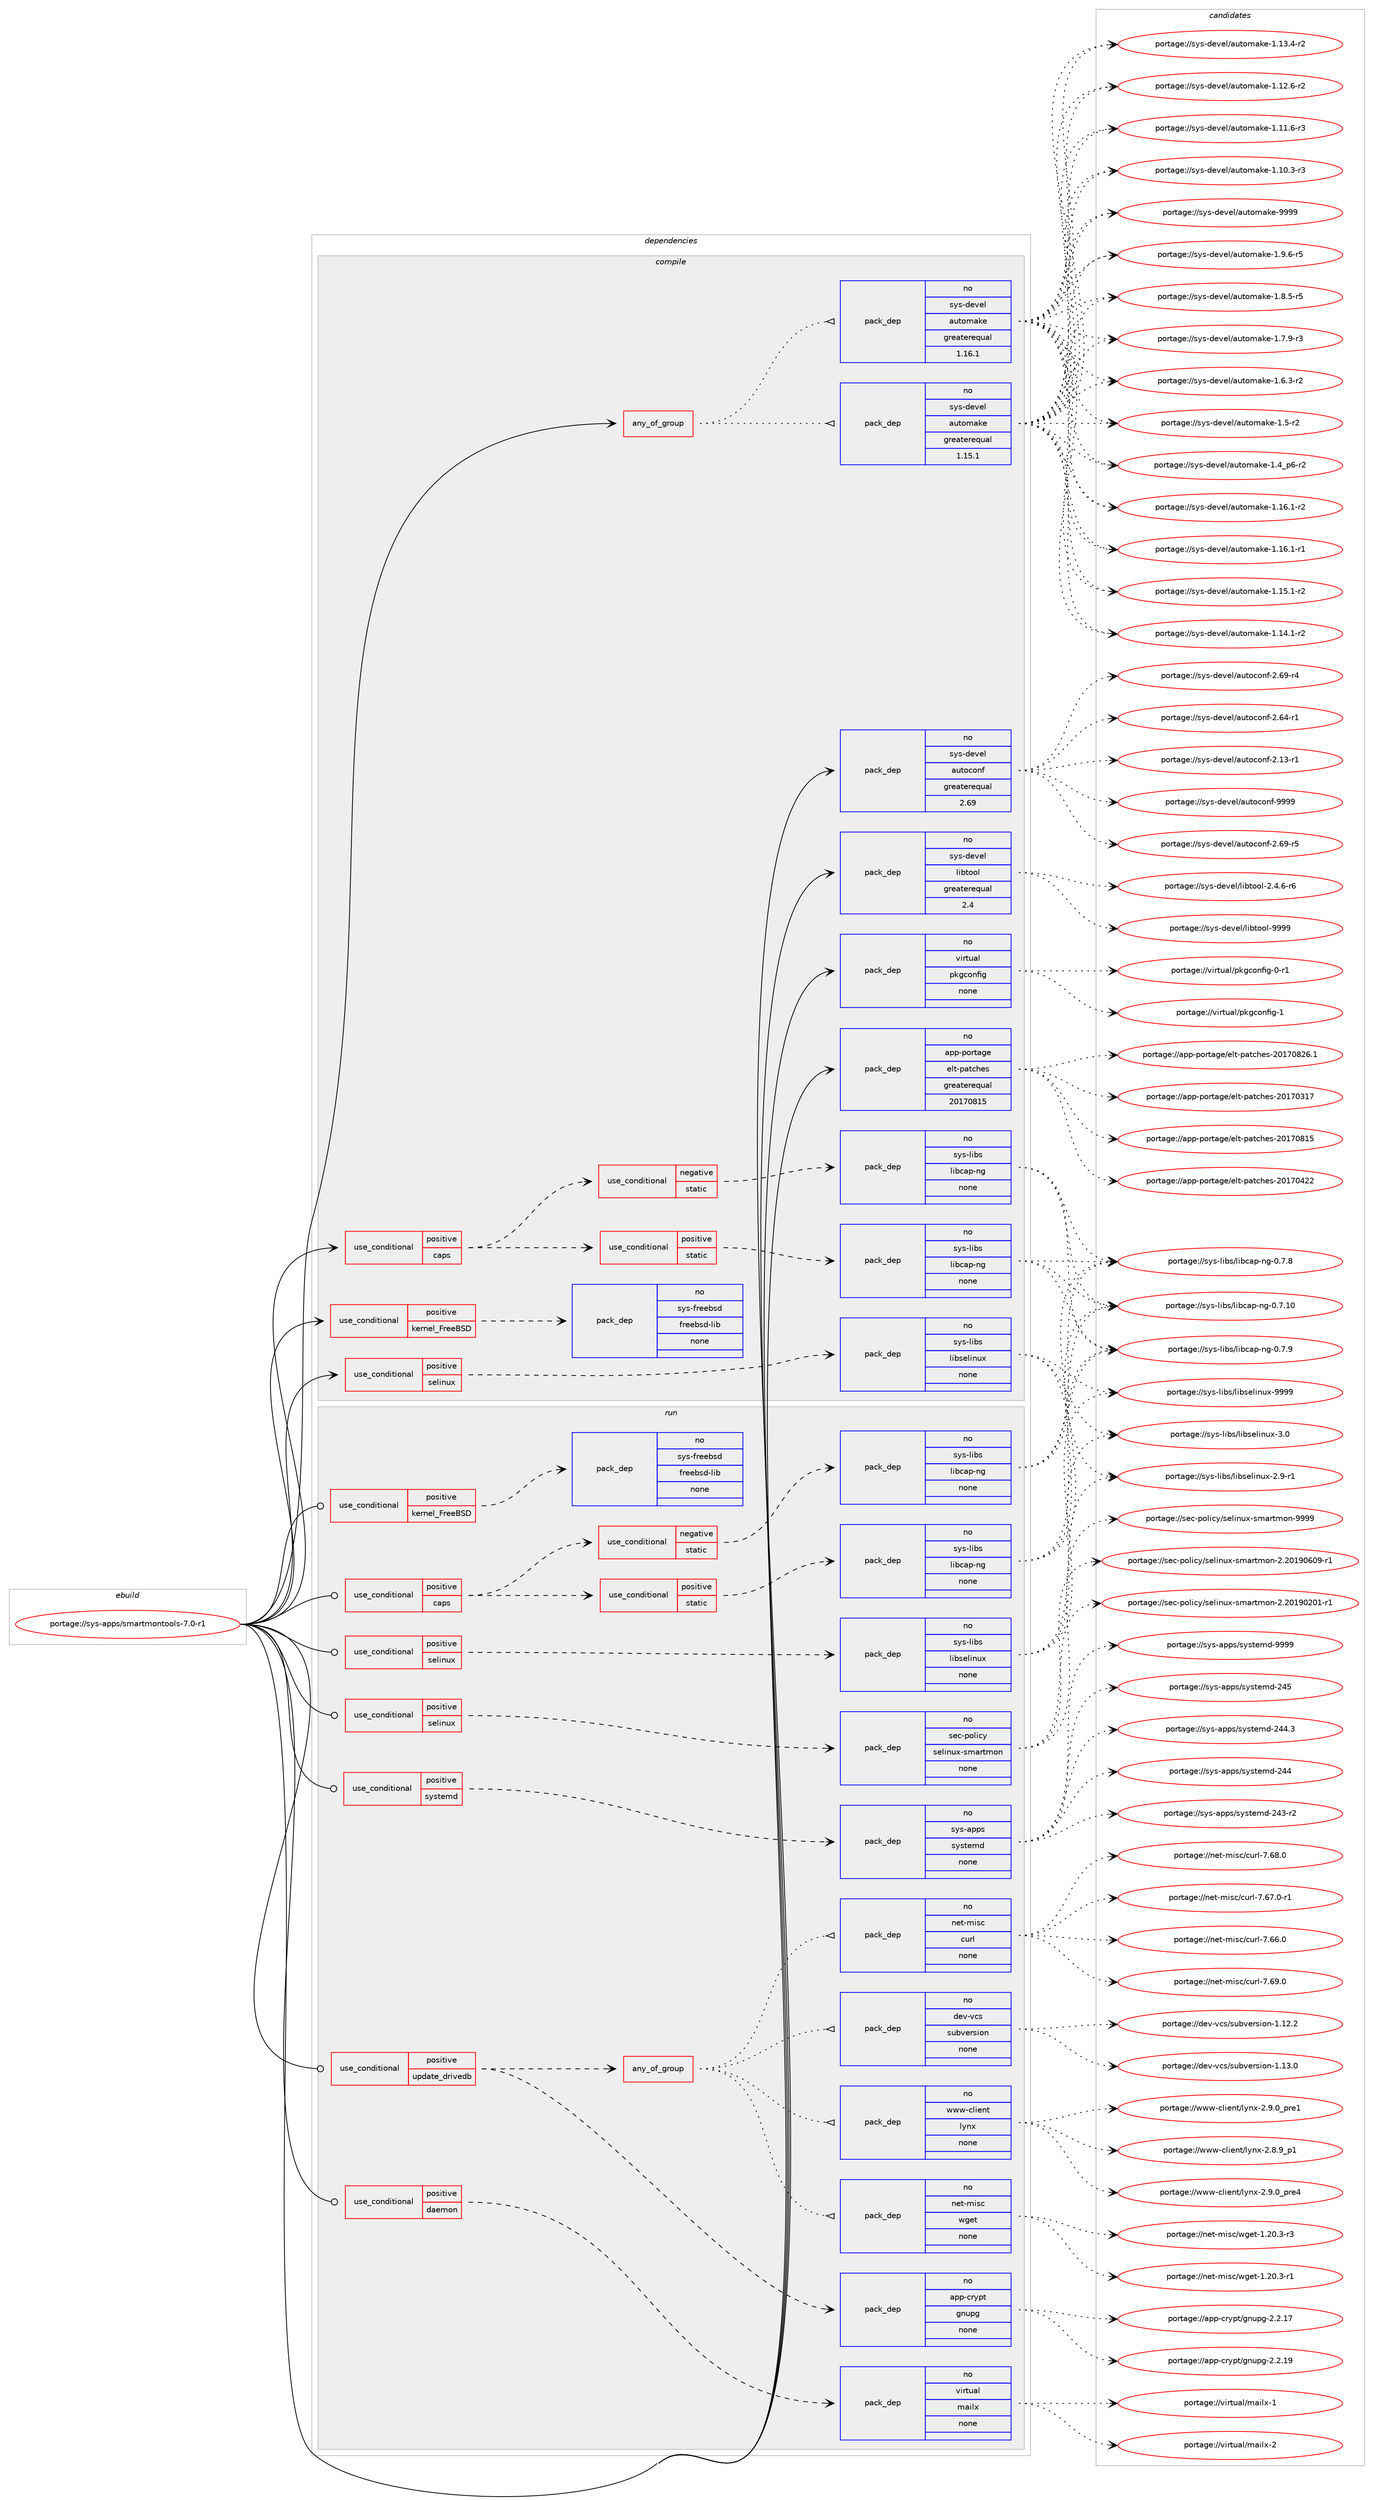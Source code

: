 digraph prolog {

# *************
# Graph options
# *************

newrank=true;
concentrate=true;
compound=true;
graph [rankdir=LR,fontname=Helvetica,fontsize=10,ranksep=1.5];#, ranksep=2.5, nodesep=0.2];
edge  [arrowhead=vee];
node  [fontname=Helvetica,fontsize=10];

# **********
# The ebuild
# **********

subgraph cluster_leftcol {
color=gray;
rank=same;
label=<<i>ebuild</i>>;
id [label="portage://sys-apps/smartmontools-7.0-r1", color=red, width=4, href="../sys-apps/smartmontools-7.0-r1.svg"];
}

# ****************
# The dependencies
# ****************

subgraph cluster_midcol {
color=gray;
label=<<i>dependencies</i>>;
subgraph cluster_compile {
fillcolor="#eeeeee";
style=filled;
label=<<i>compile</i>>;
subgraph any706 {
dependency28793 [label=<<TABLE BORDER="0" CELLBORDER="1" CELLSPACING="0" CELLPADDING="4"><TR><TD CELLPADDING="10">any_of_group</TD></TR></TABLE>>, shape=none, color=red];subgraph pack23117 {
dependency28794 [label=<<TABLE BORDER="0" CELLBORDER="1" CELLSPACING="0" CELLPADDING="4" WIDTH="220"><TR><TD ROWSPAN="6" CELLPADDING="30">pack_dep</TD></TR><TR><TD WIDTH="110">no</TD></TR><TR><TD>sys-devel</TD></TR><TR><TD>automake</TD></TR><TR><TD>greaterequal</TD></TR><TR><TD>1.16.1</TD></TR></TABLE>>, shape=none, color=blue];
}
dependency28793:e -> dependency28794:w [weight=20,style="dotted",arrowhead="oinv"];
subgraph pack23118 {
dependency28795 [label=<<TABLE BORDER="0" CELLBORDER="1" CELLSPACING="0" CELLPADDING="4" WIDTH="220"><TR><TD ROWSPAN="6" CELLPADDING="30">pack_dep</TD></TR><TR><TD WIDTH="110">no</TD></TR><TR><TD>sys-devel</TD></TR><TR><TD>automake</TD></TR><TR><TD>greaterequal</TD></TR><TR><TD>1.15.1</TD></TR></TABLE>>, shape=none, color=blue];
}
dependency28793:e -> dependency28795:w [weight=20,style="dotted",arrowhead="oinv"];
}
id:e -> dependency28793:w [weight=20,style="solid",arrowhead="vee"];
subgraph cond4968 {
dependency28796 [label=<<TABLE BORDER="0" CELLBORDER="1" CELLSPACING="0" CELLPADDING="4"><TR><TD ROWSPAN="3" CELLPADDING="10">use_conditional</TD></TR><TR><TD>positive</TD></TR><TR><TD>caps</TD></TR></TABLE>>, shape=none, color=red];
subgraph cond4969 {
dependency28797 [label=<<TABLE BORDER="0" CELLBORDER="1" CELLSPACING="0" CELLPADDING="4"><TR><TD ROWSPAN="3" CELLPADDING="10">use_conditional</TD></TR><TR><TD>positive</TD></TR><TR><TD>static</TD></TR></TABLE>>, shape=none, color=red];
subgraph pack23119 {
dependency28798 [label=<<TABLE BORDER="0" CELLBORDER="1" CELLSPACING="0" CELLPADDING="4" WIDTH="220"><TR><TD ROWSPAN="6" CELLPADDING="30">pack_dep</TD></TR><TR><TD WIDTH="110">no</TD></TR><TR><TD>sys-libs</TD></TR><TR><TD>libcap-ng</TD></TR><TR><TD>none</TD></TR><TR><TD></TD></TR></TABLE>>, shape=none, color=blue];
}
dependency28797:e -> dependency28798:w [weight=20,style="dashed",arrowhead="vee"];
}
dependency28796:e -> dependency28797:w [weight=20,style="dashed",arrowhead="vee"];
subgraph cond4970 {
dependency28799 [label=<<TABLE BORDER="0" CELLBORDER="1" CELLSPACING="0" CELLPADDING="4"><TR><TD ROWSPAN="3" CELLPADDING="10">use_conditional</TD></TR><TR><TD>negative</TD></TR><TR><TD>static</TD></TR></TABLE>>, shape=none, color=red];
subgraph pack23120 {
dependency28800 [label=<<TABLE BORDER="0" CELLBORDER="1" CELLSPACING="0" CELLPADDING="4" WIDTH="220"><TR><TD ROWSPAN="6" CELLPADDING="30">pack_dep</TD></TR><TR><TD WIDTH="110">no</TD></TR><TR><TD>sys-libs</TD></TR><TR><TD>libcap-ng</TD></TR><TR><TD>none</TD></TR><TR><TD></TD></TR></TABLE>>, shape=none, color=blue];
}
dependency28799:e -> dependency28800:w [weight=20,style="dashed",arrowhead="vee"];
}
dependency28796:e -> dependency28799:w [weight=20,style="dashed",arrowhead="vee"];
}
id:e -> dependency28796:w [weight=20,style="solid",arrowhead="vee"];
subgraph cond4971 {
dependency28801 [label=<<TABLE BORDER="0" CELLBORDER="1" CELLSPACING="0" CELLPADDING="4"><TR><TD ROWSPAN="3" CELLPADDING="10">use_conditional</TD></TR><TR><TD>positive</TD></TR><TR><TD>kernel_FreeBSD</TD></TR></TABLE>>, shape=none, color=red];
subgraph pack23121 {
dependency28802 [label=<<TABLE BORDER="0" CELLBORDER="1" CELLSPACING="0" CELLPADDING="4" WIDTH="220"><TR><TD ROWSPAN="6" CELLPADDING="30">pack_dep</TD></TR><TR><TD WIDTH="110">no</TD></TR><TR><TD>sys-freebsd</TD></TR><TR><TD>freebsd-lib</TD></TR><TR><TD>none</TD></TR><TR><TD></TD></TR></TABLE>>, shape=none, color=blue];
}
dependency28801:e -> dependency28802:w [weight=20,style="dashed",arrowhead="vee"];
}
id:e -> dependency28801:w [weight=20,style="solid",arrowhead="vee"];
subgraph cond4972 {
dependency28803 [label=<<TABLE BORDER="0" CELLBORDER="1" CELLSPACING="0" CELLPADDING="4"><TR><TD ROWSPAN="3" CELLPADDING="10">use_conditional</TD></TR><TR><TD>positive</TD></TR><TR><TD>selinux</TD></TR></TABLE>>, shape=none, color=red];
subgraph pack23122 {
dependency28804 [label=<<TABLE BORDER="0" CELLBORDER="1" CELLSPACING="0" CELLPADDING="4" WIDTH="220"><TR><TD ROWSPAN="6" CELLPADDING="30">pack_dep</TD></TR><TR><TD WIDTH="110">no</TD></TR><TR><TD>sys-libs</TD></TR><TR><TD>libselinux</TD></TR><TR><TD>none</TD></TR><TR><TD></TD></TR></TABLE>>, shape=none, color=blue];
}
dependency28803:e -> dependency28804:w [weight=20,style="dashed",arrowhead="vee"];
}
id:e -> dependency28803:w [weight=20,style="solid",arrowhead="vee"];
subgraph pack23123 {
dependency28805 [label=<<TABLE BORDER="0" CELLBORDER="1" CELLSPACING="0" CELLPADDING="4" WIDTH="220"><TR><TD ROWSPAN="6" CELLPADDING="30">pack_dep</TD></TR><TR><TD WIDTH="110">no</TD></TR><TR><TD>app-portage</TD></TR><TR><TD>elt-patches</TD></TR><TR><TD>greaterequal</TD></TR><TR><TD>20170815</TD></TR></TABLE>>, shape=none, color=blue];
}
id:e -> dependency28805:w [weight=20,style="solid",arrowhead="vee"];
subgraph pack23124 {
dependency28806 [label=<<TABLE BORDER="0" CELLBORDER="1" CELLSPACING="0" CELLPADDING="4" WIDTH="220"><TR><TD ROWSPAN="6" CELLPADDING="30">pack_dep</TD></TR><TR><TD WIDTH="110">no</TD></TR><TR><TD>sys-devel</TD></TR><TR><TD>autoconf</TD></TR><TR><TD>greaterequal</TD></TR><TR><TD>2.69</TD></TR></TABLE>>, shape=none, color=blue];
}
id:e -> dependency28806:w [weight=20,style="solid",arrowhead="vee"];
subgraph pack23125 {
dependency28807 [label=<<TABLE BORDER="0" CELLBORDER="1" CELLSPACING="0" CELLPADDING="4" WIDTH="220"><TR><TD ROWSPAN="6" CELLPADDING="30">pack_dep</TD></TR><TR><TD WIDTH="110">no</TD></TR><TR><TD>sys-devel</TD></TR><TR><TD>libtool</TD></TR><TR><TD>greaterequal</TD></TR><TR><TD>2.4</TD></TR></TABLE>>, shape=none, color=blue];
}
id:e -> dependency28807:w [weight=20,style="solid",arrowhead="vee"];
subgraph pack23126 {
dependency28808 [label=<<TABLE BORDER="0" CELLBORDER="1" CELLSPACING="0" CELLPADDING="4" WIDTH="220"><TR><TD ROWSPAN="6" CELLPADDING="30">pack_dep</TD></TR><TR><TD WIDTH="110">no</TD></TR><TR><TD>virtual</TD></TR><TR><TD>pkgconfig</TD></TR><TR><TD>none</TD></TR><TR><TD></TD></TR></TABLE>>, shape=none, color=blue];
}
id:e -> dependency28808:w [weight=20,style="solid",arrowhead="vee"];
}
subgraph cluster_compileandrun {
fillcolor="#eeeeee";
style=filled;
label=<<i>compile and run</i>>;
}
subgraph cluster_run {
fillcolor="#eeeeee";
style=filled;
label=<<i>run</i>>;
subgraph cond4973 {
dependency28809 [label=<<TABLE BORDER="0" CELLBORDER="1" CELLSPACING="0" CELLPADDING="4"><TR><TD ROWSPAN="3" CELLPADDING="10">use_conditional</TD></TR><TR><TD>positive</TD></TR><TR><TD>caps</TD></TR></TABLE>>, shape=none, color=red];
subgraph cond4974 {
dependency28810 [label=<<TABLE BORDER="0" CELLBORDER="1" CELLSPACING="0" CELLPADDING="4"><TR><TD ROWSPAN="3" CELLPADDING="10">use_conditional</TD></TR><TR><TD>positive</TD></TR><TR><TD>static</TD></TR></TABLE>>, shape=none, color=red];
subgraph pack23127 {
dependency28811 [label=<<TABLE BORDER="0" CELLBORDER="1" CELLSPACING="0" CELLPADDING="4" WIDTH="220"><TR><TD ROWSPAN="6" CELLPADDING="30">pack_dep</TD></TR><TR><TD WIDTH="110">no</TD></TR><TR><TD>sys-libs</TD></TR><TR><TD>libcap-ng</TD></TR><TR><TD>none</TD></TR><TR><TD></TD></TR></TABLE>>, shape=none, color=blue];
}
dependency28810:e -> dependency28811:w [weight=20,style="dashed",arrowhead="vee"];
}
dependency28809:e -> dependency28810:w [weight=20,style="dashed",arrowhead="vee"];
subgraph cond4975 {
dependency28812 [label=<<TABLE BORDER="0" CELLBORDER="1" CELLSPACING="0" CELLPADDING="4"><TR><TD ROWSPAN="3" CELLPADDING="10">use_conditional</TD></TR><TR><TD>negative</TD></TR><TR><TD>static</TD></TR></TABLE>>, shape=none, color=red];
subgraph pack23128 {
dependency28813 [label=<<TABLE BORDER="0" CELLBORDER="1" CELLSPACING="0" CELLPADDING="4" WIDTH="220"><TR><TD ROWSPAN="6" CELLPADDING="30">pack_dep</TD></TR><TR><TD WIDTH="110">no</TD></TR><TR><TD>sys-libs</TD></TR><TR><TD>libcap-ng</TD></TR><TR><TD>none</TD></TR><TR><TD></TD></TR></TABLE>>, shape=none, color=blue];
}
dependency28812:e -> dependency28813:w [weight=20,style="dashed",arrowhead="vee"];
}
dependency28809:e -> dependency28812:w [weight=20,style="dashed",arrowhead="vee"];
}
id:e -> dependency28809:w [weight=20,style="solid",arrowhead="odot"];
subgraph cond4976 {
dependency28814 [label=<<TABLE BORDER="0" CELLBORDER="1" CELLSPACING="0" CELLPADDING="4"><TR><TD ROWSPAN="3" CELLPADDING="10">use_conditional</TD></TR><TR><TD>positive</TD></TR><TR><TD>daemon</TD></TR></TABLE>>, shape=none, color=red];
subgraph pack23129 {
dependency28815 [label=<<TABLE BORDER="0" CELLBORDER="1" CELLSPACING="0" CELLPADDING="4" WIDTH="220"><TR><TD ROWSPAN="6" CELLPADDING="30">pack_dep</TD></TR><TR><TD WIDTH="110">no</TD></TR><TR><TD>virtual</TD></TR><TR><TD>mailx</TD></TR><TR><TD>none</TD></TR><TR><TD></TD></TR></TABLE>>, shape=none, color=blue];
}
dependency28814:e -> dependency28815:w [weight=20,style="dashed",arrowhead="vee"];
}
id:e -> dependency28814:w [weight=20,style="solid",arrowhead="odot"];
subgraph cond4977 {
dependency28816 [label=<<TABLE BORDER="0" CELLBORDER="1" CELLSPACING="0" CELLPADDING="4"><TR><TD ROWSPAN="3" CELLPADDING="10">use_conditional</TD></TR><TR><TD>positive</TD></TR><TR><TD>kernel_FreeBSD</TD></TR></TABLE>>, shape=none, color=red];
subgraph pack23130 {
dependency28817 [label=<<TABLE BORDER="0" CELLBORDER="1" CELLSPACING="0" CELLPADDING="4" WIDTH="220"><TR><TD ROWSPAN="6" CELLPADDING="30">pack_dep</TD></TR><TR><TD WIDTH="110">no</TD></TR><TR><TD>sys-freebsd</TD></TR><TR><TD>freebsd-lib</TD></TR><TR><TD>none</TD></TR><TR><TD></TD></TR></TABLE>>, shape=none, color=blue];
}
dependency28816:e -> dependency28817:w [weight=20,style="dashed",arrowhead="vee"];
}
id:e -> dependency28816:w [weight=20,style="solid",arrowhead="odot"];
subgraph cond4978 {
dependency28818 [label=<<TABLE BORDER="0" CELLBORDER="1" CELLSPACING="0" CELLPADDING="4"><TR><TD ROWSPAN="3" CELLPADDING="10">use_conditional</TD></TR><TR><TD>positive</TD></TR><TR><TD>selinux</TD></TR></TABLE>>, shape=none, color=red];
subgraph pack23131 {
dependency28819 [label=<<TABLE BORDER="0" CELLBORDER="1" CELLSPACING="0" CELLPADDING="4" WIDTH="220"><TR><TD ROWSPAN="6" CELLPADDING="30">pack_dep</TD></TR><TR><TD WIDTH="110">no</TD></TR><TR><TD>sec-policy</TD></TR><TR><TD>selinux-smartmon</TD></TR><TR><TD>none</TD></TR><TR><TD></TD></TR></TABLE>>, shape=none, color=blue];
}
dependency28818:e -> dependency28819:w [weight=20,style="dashed",arrowhead="vee"];
}
id:e -> dependency28818:w [weight=20,style="solid",arrowhead="odot"];
subgraph cond4979 {
dependency28820 [label=<<TABLE BORDER="0" CELLBORDER="1" CELLSPACING="0" CELLPADDING="4"><TR><TD ROWSPAN="3" CELLPADDING="10">use_conditional</TD></TR><TR><TD>positive</TD></TR><TR><TD>selinux</TD></TR></TABLE>>, shape=none, color=red];
subgraph pack23132 {
dependency28821 [label=<<TABLE BORDER="0" CELLBORDER="1" CELLSPACING="0" CELLPADDING="4" WIDTH="220"><TR><TD ROWSPAN="6" CELLPADDING="30">pack_dep</TD></TR><TR><TD WIDTH="110">no</TD></TR><TR><TD>sys-libs</TD></TR><TR><TD>libselinux</TD></TR><TR><TD>none</TD></TR><TR><TD></TD></TR></TABLE>>, shape=none, color=blue];
}
dependency28820:e -> dependency28821:w [weight=20,style="dashed",arrowhead="vee"];
}
id:e -> dependency28820:w [weight=20,style="solid",arrowhead="odot"];
subgraph cond4980 {
dependency28822 [label=<<TABLE BORDER="0" CELLBORDER="1" CELLSPACING="0" CELLPADDING="4"><TR><TD ROWSPAN="3" CELLPADDING="10">use_conditional</TD></TR><TR><TD>positive</TD></TR><TR><TD>systemd</TD></TR></TABLE>>, shape=none, color=red];
subgraph pack23133 {
dependency28823 [label=<<TABLE BORDER="0" CELLBORDER="1" CELLSPACING="0" CELLPADDING="4" WIDTH="220"><TR><TD ROWSPAN="6" CELLPADDING="30">pack_dep</TD></TR><TR><TD WIDTH="110">no</TD></TR><TR><TD>sys-apps</TD></TR><TR><TD>systemd</TD></TR><TR><TD>none</TD></TR><TR><TD></TD></TR></TABLE>>, shape=none, color=blue];
}
dependency28822:e -> dependency28823:w [weight=20,style="dashed",arrowhead="vee"];
}
id:e -> dependency28822:w [weight=20,style="solid",arrowhead="odot"];
subgraph cond4981 {
dependency28824 [label=<<TABLE BORDER="0" CELLBORDER="1" CELLSPACING="0" CELLPADDING="4"><TR><TD ROWSPAN="3" CELLPADDING="10">use_conditional</TD></TR><TR><TD>positive</TD></TR><TR><TD>update_drivedb</TD></TR></TABLE>>, shape=none, color=red];
subgraph pack23134 {
dependency28825 [label=<<TABLE BORDER="0" CELLBORDER="1" CELLSPACING="0" CELLPADDING="4" WIDTH="220"><TR><TD ROWSPAN="6" CELLPADDING="30">pack_dep</TD></TR><TR><TD WIDTH="110">no</TD></TR><TR><TD>app-crypt</TD></TR><TR><TD>gnupg</TD></TR><TR><TD>none</TD></TR><TR><TD></TD></TR></TABLE>>, shape=none, color=blue];
}
dependency28824:e -> dependency28825:w [weight=20,style="dashed",arrowhead="vee"];
subgraph any707 {
dependency28826 [label=<<TABLE BORDER="0" CELLBORDER="1" CELLSPACING="0" CELLPADDING="4"><TR><TD CELLPADDING="10">any_of_group</TD></TR></TABLE>>, shape=none, color=red];subgraph pack23135 {
dependency28827 [label=<<TABLE BORDER="0" CELLBORDER="1" CELLSPACING="0" CELLPADDING="4" WIDTH="220"><TR><TD ROWSPAN="6" CELLPADDING="30">pack_dep</TD></TR><TR><TD WIDTH="110">no</TD></TR><TR><TD>net-misc</TD></TR><TR><TD>curl</TD></TR><TR><TD>none</TD></TR><TR><TD></TD></TR></TABLE>>, shape=none, color=blue];
}
dependency28826:e -> dependency28827:w [weight=20,style="dotted",arrowhead="oinv"];
subgraph pack23136 {
dependency28828 [label=<<TABLE BORDER="0" CELLBORDER="1" CELLSPACING="0" CELLPADDING="4" WIDTH="220"><TR><TD ROWSPAN="6" CELLPADDING="30">pack_dep</TD></TR><TR><TD WIDTH="110">no</TD></TR><TR><TD>net-misc</TD></TR><TR><TD>wget</TD></TR><TR><TD>none</TD></TR><TR><TD></TD></TR></TABLE>>, shape=none, color=blue];
}
dependency28826:e -> dependency28828:w [weight=20,style="dotted",arrowhead="oinv"];
subgraph pack23137 {
dependency28829 [label=<<TABLE BORDER="0" CELLBORDER="1" CELLSPACING="0" CELLPADDING="4" WIDTH="220"><TR><TD ROWSPAN="6" CELLPADDING="30">pack_dep</TD></TR><TR><TD WIDTH="110">no</TD></TR><TR><TD>www-client</TD></TR><TR><TD>lynx</TD></TR><TR><TD>none</TD></TR><TR><TD></TD></TR></TABLE>>, shape=none, color=blue];
}
dependency28826:e -> dependency28829:w [weight=20,style="dotted",arrowhead="oinv"];
subgraph pack23138 {
dependency28830 [label=<<TABLE BORDER="0" CELLBORDER="1" CELLSPACING="0" CELLPADDING="4" WIDTH="220"><TR><TD ROWSPAN="6" CELLPADDING="30">pack_dep</TD></TR><TR><TD WIDTH="110">no</TD></TR><TR><TD>dev-vcs</TD></TR><TR><TD>subversion</TD></TR><TR><TD>none</TD></TR><TR><TD></TD></TR></TABLE>>, shape=none, color=blue];
}
dependency28826:e -> dependency28830:w [weight=20,style="dotted",arrowhead="oinv"];
}
dependency28824:e -> dependency28826:w [weight=20,style="dashed",arrowhead="vee"];
}
id:e -> dependency28824:w [weight=20,style="solid",arrowhead="odot"];
}
}

# **************
# The candidates
# **************

subgraph cluster_choices {
rank=same;
color=gray;
label=<<i>candidates</i>>;

subgraph choice23117 {
color=black;
nodesep=1;
choice115121115451001011181011084797117116111109971071014557575757 [label="portage://sys-devel/automake-9999", color=red, width=4,href="../sys-devel/automake-9999.svg"];
choice115121115451001011181011084797117116111109971071014549465746544511453 [label="portage://sys-devel/automake-1.9.6-r5", color=red, width=4,href="../sys-devel/automake-1.9.6-r5.svg"];
choice115121115451001011181011084797117116111109971071014549465646534511453 [label="portage://sys-devel/automake-1.8.5-r5", color=red, width=4,href="../sys-devel/automake-1.8.5-r5.svg"];
choice115121115451001011181011084797117116111109971071014549465546574511451 [label="portage://sys-devel/automake-1.7.9-r3", color=red, width=4,href="../sys-devel/automake-1.7.9-r3.svg"];
choice115121115451001011181011084797117116111109971071014549465446514511450 [label="portage://sys-devel/automake-1.6.3-r2", color=red, width=4,href="../sys-devel/automake-1.6.3-r2.svg"];
choice11512111545100101118101108479711711611110997107101454946534511450 [label="portage://sys-devel/automake-1.5-r2", color=red, width=4,href="../sys-devel/automake-1.5-r2.svg"];
choice115121115451001011181011084797117116111109971071014549465295112544511450 [label="portage://sys-devel/automake-1.4_p6-r2", color=red, width=4,href="../sys-devel/automake-1.4_p6-r2.svg"];
choice11512111545100101118101108479711711611110997107101454946495446494511450 [label="portage://sys-devel/automake-1.16.1-r2", color=red, width=4,href="../sys-devel/automake-1.16.1-r2.svg"];
choice11512111545100101118101108479711711611110997107101454946495446494511449 [label="portage://sys-devel/automake-1.16.1-r1", color=red, width=4,href="../sys-devel/automake-1.16.1-r1.svg"];
choice11512111545100101118101108479711711611110997107101454946495346494511450 [label="portage://sys-devel/automake-1.15.1-r2", color=red, width=4,href="../sys-devel/automake-1.15.1-r2.svg"];
choice11512111545100101118101108479711711611110997107101454946495246494511450 [label="portage://sys-devel/automake-1.14.1-r2", color=red, width=4,href="../sys-devel/automake-1.14.1-r2.svg"];
choice11512111545100101118101108479711711611110997107101454946495146524511450 [label="portage://sys-devel/automake-1.13.4-r2", color=red, width=4,href="../sys-devel/automake-1.13.4-r2.svg"];
choice11512111545100101118101108479711711611110997107101454946495046544511450 [label="portage://sys-devel/automake-1.12.6-r2", color=red, width=4,href="../sys-devel/automake-1.12.6-r2.svg"];
choice11512111545100101118101108479711711611110997107101454946494946544511451 [label="portage://sys-devel/automake-1.11.6-r3", color=red, width=4,href="../sys-devel/automake-1.11.6-r3.svg"];
choice11512111545100101118101108479711711611110997107101454946494846514511451 [label="portage://sys-devel/automake-1.10.3-r3", color=red, width=4,href="../sys-devel/automake-1.10.3-r3.svg"];
dependency28794:e -> choice115121115451001011181011084797117116111109971071014557575757:w [style=dotted,weight="100"];
dependency28794:e -> choice115121115451001011181011084797117116111109971071014549465746544511453:w [style=dotted,weight="100"];
dependency28794:e -> choice115121115451001011181011084797117116111109971071014549465646534511453:w [style=dotted,weight="100"];
dependency28794:e -> choice115121115451001011181011084797117116111109971071014549465546574511451:w [style=dotted,weight="100"];
dependency28794:e -> choice115121115451001011181011084797117116111109971071014549465446514511450:w [style=dotted,weight="100"];
dependency28794:e -> choice11512111545100101118101108479711711611110997107101454946534511450:w [style=dotted,weight="100"];
dependency28794:e -> choice115121115451001011181011084797117116111109971071014549465295112544511450:w [style=dotted,weight="100"];
dependency28794:e -> choice11512111545100101118101108479711711611110997107101454946495446494511450:w [style=dotted,weight="100"];
dependency28794:e -> choice11512111545100101118101108479711711611110997107101454946495446494511449:w [style=dotted,weight="100"];
dependency28794:e -> choice11512111545100101118101108479711711611110997107101454946495346494511450:w [style=dotted,weight="100"];
dependency28794:e -> choice11512111545100101118101108479711711611110997107101454946495246494511450:w [style=dotted,weight="100"];
dependency28794:e -> choice11512111545100101118101108479711711611110997107101454946495146524511450:w [style=dotted,weight="100"];
dependency28794:e -> choice11512111545100101118101108479711711611110997107101454946495046544511450:w [style=dotted,weight="100"];
dependency28794:e -> choice11512111545100101118101108479711711611110997107101454946494946544511451:w [style=dotted,weight="100"];
dependency28794:e -> choice11512111545100101118101108479711711611110997107101454946494846514511451:w [style=dotted,weight="100"];
}
subgraph choice23118 {
color=black;
nodesep=1;
choice115121115451001011181011084797117116111109971071014557575757 [label="portage://sys-devel/automake-9999", color=red, width=4,href="../sys-devel/automake-9999.svg"];
choice115121115451001011181011084797117116111109971071014549465746544511453 [label="portage://sys-devel/automake-1.9.6-r5", color=red, width=4,href="../sys-devel/automake-1.9.6-r5.svg"];
choice115121115451001011181011084797117116111109971071014549465646534511453 [label="portage://sys-devel/automake-1.8.5-r5", color=red, width=4,href="../sys-devel/automake-1.8.5-r5.svg"];
choice115121115451001011181011084797117116111109971071014549465546574511451 [label="portage://sys-devel/automake-1.7.9-r3", color=red, width=4,href="../sys-devel/automake-1.7.9-r3.svg"];
choice115121115451001011181011084797117116111109971071014549465446514511450 [label="portage://sys-devel/automake-1.6.3-r2", color=red, width=4,href="../sys-devel/automake-1.6.3-r2.svg"];
choice11512111545100101118101108479711711611110997107101454946534511450 [label="portage://sys-devel/automake-1.5-r2", color=red, width=4,href="../sys-devel/automake-1.5-r2.svg"];
choice115121115451001011181011084797117116111109971071014549465295112544511450 [label="portage://sys-devel/automake-1.4_p6-r2", color=red, width=4,href="../sys-devel/automake-1.4_p6-r2.svg"];
choice11512111545100101118101108479711711611110997107101454946495446494511450 [label="portage://sys-devel/automake-1.16.1-r2", color=red, width=4,href="../sys-devel/automake-1.16.1-r2.svg"];
choice11512111545100101118101108479711711611110997107101454946495446494511449 [label="portage://sys-devel/automake-1.16.1-r1", color=red, width=4,href="../sys-devel/automake-1.16.1-r1.svg"];
choice11512111545100101118101108479711711611110997107101454946495346494511450 [label="portage://sys-devel/automake-1.15.1-r2", color=red, width=4,href="../sys-devel/automake-1.15.1-r2.svg"];
choice11512111545100101118101108479711711611110997107101454946495246494511450 [label="portage://sys-devel/automake-1.14.1-r2", color=red, width=4,href="../sys-devel/automake-1.14.1-r2.svg"];
choice11512111545100101118101108479711711611110997107101454946495146524511450 [label="portage://sys-devel/automake-1.13.4-r2", color=red, width=4,href="../sys-devel/automake-1.13.4-r2.svg"];
choice11512111545100101118101108479711711611110997107101454946495046544511450 [label="portage://sys-devel/automake-1.12.6-r2", color=red, width=4,href="../sys-devel/automake-1.12.6-r2.svg"];
choice11512111545100101118101108479711711611110997107101454946494946544511451 [label="portage://sys-devel/automake-1.11.6-r3", color=red, width=4,href="../sys-devel/automake-1.11.6-r3.svg"];
choice11512111545100101118101108479711711611110997107101454946494846514511451 [label="portage://sys-devel/automake-1.10.3-r3", color=red, width=4,href="../sys-devel/automake-1.10.3-r3.svg"];
dependency28795:e -> choice115121115451001011181011084797117116111109971071014557575757:w [style=dotted,weight="100"];
dependency28795:e -> choice115121115451001011181011084797117116111109971071014549465746544511453:w [style=dotted,weight="100"];
dependency28795:e -> choice115121115451001011181011084797117116111109971071014549465646534511453:w [style=dotted,weight="100"];
dependency28795:e -> choice115121115451001011181011084797117116111109971071014549465546574511451:w [style=dotted,weight="100"];
dependency28795:e -> choice115121115451001011181011084797117116111109971071014549465446514511450:w [style=dotted,weight="100"];
dependency28795:e -> choice11512111545100101118101108479711711611110997107101454946534511450:w [style=dotted,weight="100"];
dependency28795:e -> choice115121115451001011181011084797117116111109971071014549465295112544511450:w [style=dotted,weight="100"];
dependency28795:e -> choice11512111545100101118101108479711711611110997107101454946495446494511450:w [style=dotted,weight="100"];
dependency28795:e -> choice11512111545100101118101108479711711611110997107101454946495446494511449:w [style=dotted,weight="100"];
dependency28795:e -> choice11512111545100101118101108479711711611110997107101454946495346494511450:w [style=dotted,weight="100"];
dependency28795:e -> choice11512111545100101118101108479711711611110997107101454946495246494511450:w [style=dotted,weight="100"];
dependency28795:e -> choice11512111545100101118101108479711711611110997107101454946495146524511450:w [style=dotted,weight="100"];
dependency28795:e -> choice11512111545100101118101108479711711611110997107101454946495046544511450:w [style=dotted,weight="100"];
dependency28795:e -> choice11512111545100101118101108479711711611110997107101454946494946544511451:w [style=dotted,weight="100"];
dependency28795:e -> choice11512111545100101118101108479711711611110997107101454946494846514511451:w [style=dotted,weight="100"];
}
subgraph choice23119 {
color=black;
nodesep=1;
choice11512111545108105981154710810598999711245110103454846554657 [label="portage://sys-libs/libcap-ng-0.7.9", color=red, width=4,href="../sys-libs/libcap-ng-0.7.9.svg"];
choice11512111545108105981154710810598999711245110103454846554656 [label="portage://sys-libs/libcap-ng-0.7.8", color=red, width=4,href="../sys-libs/libcap-ng-0.7.8.svg"];
choice1151211154510810598115471081059899971124511010345484655464948 [label="portage://sys-libs/libcap-ng-0.7.10", color=red, width=4,href="../sys-libs/libcap-ng-0.7.10.svg"];
dependency28798:e -> choice11512111545108105981154710810598999711245110103454846554657:w [style=dotted,weight="100"];
dependency28798:e -> choice11512111545108105981154710810598999711245110103454846554656:w [style=dotted,weight="100"];
dependency28798:e -> choice1151211154510810598115471081059899971124511010345484655464948:w [style=dotted,weight="100"];
}
subgraph choice23120 {
color=black;
nodesep=1;
choice11512111545108105981154710810598999711245110103454846554657 [label="portage://sys-libs/libcap-ng-0.7.9", color=red, width=4,href="../sys-libs/libcap-ng-0.7.9.svg"];
choice11512111545108105981154710810598999711245110103454846554656 [label="portage://sys-libs/libcap-ng-0.7.8", color=red, width=4,href="../sys-libs/libcap-ng-0.7.8.svg"];
choice1151211154510810598115471081059899971124511010345484655464948 [label="portage://sys-libs/libcap-ng-0.7.10", color=red, width=4,href="../sys-libs/libcap-ng-0.7.10.svg"];
dependency28800:e -> choice11512111545108105981154710810598999711245110103454846554657:w [style=dotted,weight="100"];
dependency28800:e -> choice11512111545108105981154710810598999711245110103454846554656:w [style=dotted,weight="100"];
dependency28800:e -> choice1151211154510810598115471081059899971124511010345484655464948:w [style=dotted,weight="100"];
}
subgraph choice23121 {
color=black;
nodesep=1;
}
subgraph choice23122 {
color=black;
nodesep=1;
choice115121115451081059811547108105981151011081051101171204557575757 [label="portage://sys-libs/libselinux-9999", color=red, width=4,href="../sys-libs/libselinux-9999.svg"];
choice1151211154510810598115471081059811510110810511011712045514648 [label="portage://sys-libs/libselinux-3.0", color=red, width=4,href="../sys-libs/libselinux-3.0.svg"];
choice11512111545108105981154710810598115101108105110117120455046574511449 [label="portage://sys-libs/libselinux-2.9-r1", color=red, width=4,href="../sys-libs/libselinux-2.9-r1.svg"];
dependency28804:e -> choice115121115451081059811547108105981151011081051101171204557575757:w [style=dotted,weight="100"];
dependency28804:e -> choice1151211154510810598115471081059811510110810511011712045514648:w [style=dotted,weight="100"];
dependency28804:e -> choice11512111545108105981154710810598115101108105110117120455046574511449:w [style=dotted,weight="100"];
}
subgraph choice23123 {
color=black;
nodesep=1;
choice971121124511211111411697103101471011081164511297116991041011154550484955485650544649 [label="portage://app-portage/elt-patches-20170826.1", color=red, width=4,href="../app-portage/elt-patches-20170826.1.svg"];
choice97112112451121111141169710310147101108116451129711699104101115455048495548564953 [label="portage://app-portage/elt-patches-20170815", color=red, width=4,href="../app-portage/elt-patches-20170815.svg"];
choice97112112451121111141169710310147101108116451129711699104101115455048495548525050 [label="portage://app-portage/elt-patches-20170422", color=red, width=4,href="../app-portage/elt-patches-20170422.svg"];
choice97112112451121111141169710310147101108116451129711699104101115455048495548514955 [label="portage://app-portage/elt-patches-20170317", color=red, width=4,href="../app-portage/elt-patches-20170317.svg"];
dependency28805:e -> choice971121124511211111411697103101471011081164511297116991041011154550484955485650544649:w [style=dotted,weight="100"];
dependency28805:e -> choice97112112451121111141169710310147101108116451129711699104101115455048495548564953:w [style=dotted,weight="100"];
dependency28805:e -> choice97112112451121111141169710310147101108116451129711699104101115455048495548525050:w [style=dotted,weight="100"];
dependency28805:e -> choice97112112451121111141169710310147101108116451129711699104101115455048495548514955:w [style=dotted,weight="100"];
}
subgraph choice23124 {
color=black;
nodesep=1;
choice115121115451001011181011084797117116111991111101024557575757 [label="portage://sys-devel/autoconf-9999", color=red, width=4,href="../sys-devel/autoconf-9999.svg"];
choice1151211154510010111810110847971171161119911111010245504654574511453 [label="portage://sys-devel/autoconf-2.69-r5", color=red, width=4,href="../sys-devel/autoconf-2.69-r5.svg"];
choice1151211154510010111810110847971171161119911111010245504654574511452 [label="portage://sys-devel/autoconf-2.69-r4", color=red, width=4,href="../sys-devel/autoconf-2.69-r4.svg"];
choice1151211154510010111810110847971171161119911111010245504654524511449 [label="portage://sys-devel/autoconf-2.64-r1", color=red, width=4,href="../sys-devel/autoconf-2.64-r1.svg"];
choice1151211154510010111810110847971171161119911111010245504649514511449 [label="portage://sys-devel/autoconf-2.13-r1", color=red, width=4,href="../sys-devel/autoconf-2.13-r1.svg"];
dependency28806:e -> choice115121115451001011181011084797117116111991111101024557575757:w [style=dotted,weight="100"];
dependency28806:e -> choice1151211154510010111810110847971171161119911111010245504654574511453:w [style=dotted,weight="100"];
dependency28806:e -> choice1151211154510010111810110847971171161119911111010245504654574511452:w [style=dotted,weight="100"];
dependency28806:e -> choice1151211154510010111810110847971171161119911111010245504654524511449:w [style=dotted,weight="100"];
dependency28806:e -> choice1151211154510010111810110847971171161119911111010245504649514511449:w [style=dotted,weight="100"];
}
subgraph choice23125 {
color=black;
nodesep=1;
choice1151211154510010111810110847108105981161111111084557575757 [label="portage://sys-devel/libtool-9999", color=red, width=4,href="../sys-devel/libtool-9999.svg"];
choice1151211154510010111810110847108105981161111111084550465246544511454 [label="portage://sys-devel/libtool-2.4.6-r6", color=red, width=4,href="../sys-devel/libtool-2.4.6-r6.svg"];
dependency28807:e -> choice1151211154510010111810110847108105981161111111084557575757:w [style=dotted,weight="100"];
dependency28807:e -> choice1151211154510010111810110847108105981161111111084550465246544511454:w [style=dotted,weight="100"];
}
subgraph choice23126 {
color=black;
nodesep=1;
choice1181051141161179710847112107103991111101021051034549 [label="portage://virtual/pkgconfig-1", color=red, width=4,href="../virtual/pkgconfig-1.svg"];
choice11810511411611797108471121071039911111010210510345484511449 [label="portage://virtual/pkgconfig-0-r1", color=red, width=4,href="../virtual/pkgconfig-0-r1.svg"];
dependency28808:e -> choice1181051141161179710847112107103991111101021051034549:w [style=dotted,weight="100"];
dependency28808:e -> choice11810511411611797108471121071039911111010210510345484511449:w [style=dotted,weight="100"];
}
subgraph choice23127 {
color=black;
nodesep=1;
choice11512111545108105981154710810598999711245110103454846554657 [label="portage://sys-libs/libcap-ng-0.7.9", color=red, width=4,href="../sys-libs/libcap-ng-0.7.9.svg"];
choice11512111545108105981154710810598999711245110103454846554656 [label="portage://sys-libs/libcap-ng-0.7.8", color=red, width=4,href="../sys-libs/libcap-ng-0.7.8.svg"];
choice1151211154510810598115471081059899971124511010345484655464948 [label="portage://sys-libs/libcap-ng-0.7.10", color=red, width=4,href="../sys-libs/libcap-ng-0.7.10.svg"];
dependency28811:e -> choice11512111545108105981154710810598999711245110103454846554657:w [style=dotted,weight="100"];
dependency28811:e -> choice11512111545108105981154710810598999711245110103454846554656:w [style=dotted,weight="100"];
dependency28811:e -> choice1151211154510810598115471081059899971124511010345484655464948:w [style=dotted,weight="100"];
}
subgraph choice23128 {
color=black;
nodesep=1;
choice11512111545108105981154710810598999711245110103454846554657 [label="portage://sys-libs/libcap-ng-0.7.9", color=red, width=4,href="../sys-libs/libcap-ng-0.7.9.svg"];
choice11512111545108105981154710810598999711245110103454846554656 [label="portage://sys-libs/libcap-ng-0.7.8", color=red, width=4,href="../sys-libs/libcap-ng-0.7.8.svg"];
choice1151211154510810598115471081059899971124511010345484655464948 [label="portage://sys-libs/libcap-ng-0.7.10", color=red, width=4,href="../sys-libs/libcap-ng-0.7.10.svg"];
dependency28813:e -> choice11512111545108105981154710810598999711245110103454846554657:w [style=dotted,weight="100"];
dependency28813:e -> choice11512111545108105981154710810598999711245110103454846554656:w [style=dotted,weight="100"];
dependency28813:e -> choice1151211154510810598115471081059899971124511010345484655464948:w [style=dotted,weight="100"];
}
subgraph choice23129 {
color=black;
nodesep=1;
choice1181051141161179710847109971051081204550 [label="portage://virtual/mailx-2", color=red, width=4,href="../virtual/mailx-2.svg"];
choice1181051141161179710847109971051081204549 [label="portage://virtual/mailx-1", color=red, width=4,href="../virtual/mailx-1.svg"];
dependency28815:e -> choice1181051141161179710847109971051081204550:w [style=dotted,weight="100"];
dependency28815:e -> choice1181051141161179710847109971051081204549:w [style=dotted,weight="100"];
}
subgraph choice23130 {
color=black;
nodesep=1;
}
subgraph choice23131 {
color=black;
nodesep=1;
choice1151019945112111108105991214711510110810511011712045115109971141161091111104557575757 [label="portage://sec-policy/selinux-smartmon-9999", color=red, width=4,href="../sec-policy/selinux-smartmon-9999.svg"];
choice11510199451121111081059912147115101108105110117120451151099711411610911111045504650484957485448574511449 [label="portage://sec-policy/selinux-smartmon-2.20190609-r1", color=red, width=4,href="../sec-policy/selinux-smartmon-2.20190609-r1.svg"];
choice11510199451121111081059912147115101108105110117120451151099711411610911111045504650484957485048494511449 [label="portage://sec-policy/selinux-smartmon-2.20190201-r1", color=red, width=4,href="../sec-policy/selinux-smartmon-2.20190201-r1.svg"];
dependency28819:e -> choice1151019945112111108105991214711510110810511011712045115109971141161091111104557575757:w [style=dotted,weight="100"];
dependency28819:e -> choice11510199451121111081059912147115101108105110117120451151099711411610911111045504650484957485448574511449:w [style=dotted,weight="100"];
dependency28819:e -> choice11510199451121111081059912147115101108105110117120451151099711411610911111045504650484957485048494511449:w [style=dotted,weight="100"];
}
subgraph choice23132 {
color=black;
nodesep=1;
choice115121115451081059811547108105981151011081051101171204557575757 [label="portage://sys-libs/libselinux-9999", color=red, width=4,href="../sys-libs/libselinux-9999.svg"];
choice1151211154510810598115471081059811510110810511011712045514648 [label="portage://sys-libs/libselinux-3.0", color=red, width=4,href="../sys-libs/libselinux-3.0.svg"];
choice11512111545108105981154710810598115101108105110117120455046574511449 [label="portage://sys-libs/libselinux-2.9-r1", color=red, width=4,href="../sys-libs/libselinux-2.9-r1.svg"];
dependency28821:e -> choice115121115451081059811547108105981151011081051101171204557575757:w [style=dotted,weight="100"];
dependency28821:e -> choice1151211154510810598115471081059811510110810511011712045514648:w [style=dotted,weight="100"];
dependency28821:e -> choice11512111545108105981154710810598115101108105110117120455046574511449:w [style=dotted,weight="100"];
}
subgraph choice23133 {
color=black;
nodesep=1;
choice1151211154597112112115471151211151161011091004557575757 [label="portage://sys-apps/systemd-9999", color=red, width=4,href="../sys-apps/systemd-9999.svg"];
choice11512111545971121121154711512111511610110910045505253 [label="portage://sys-apps/systemd-245", color=red, width=4,href="../sys-apps/systemd-245.svg"];
choice115121115459711211211547115121115116101109100455052524651 [label="portage://sys-apps/systemd-244.3", color=red, width=4,href="../sys-apps/systemd-244.3.svg"];
choice11512111545971121121154711512111511610110910045505252 [label="portage://sys-apps/systemd-244", color=red, width=4,href="../sys-apps/systemd-244.svg"];
choice115121115459711211211547115121115116101109100455052514511450 [label="portage://sys-apps/systemd-243-r2", color=red, width=4,href="../sys-apps/systemd-243-r2.svg"];
dependency28823:e -> choice1151211154597112112115471151211151161011091004557575757:w [style=dotted,weight="100"];
dependency28823:e -> choice11512111545971121121154711512111511610110910045505253:w [style=dotted,weight="100"];
dependency28823:e -> choice115121115459711211211547115121115116101109100455052524651:w [style=dotted,weight="100"];
dependency28823:e -> choice11512111545971121121154711512111511610110910045505252:w [style=dotted,weight="100"];
dependency28823:e -> choice115121115459711211211547115121115116101109100455052514511450:w [style=dotted,weight="100"];
}
subgraph choice23134 {
color=black;
nodesep=1;
choice9711211245991141211121164710311011711210345504650464957 [label="portage://app-crypt/gnupg-2.2.19", color=red, width=4,href="../app-crypt/gnupg-2.2.19.svg"];
choice9711211245991141211121164710311011711210345504650464955 [label="portage://app-crypt/gnupg-2.2.17", color=red, width=4,href="../app-crypt/gnupg-2.2.17.svg"];
dependency28825:e -> choice9711211245991141211121164710311011711210345504650464957:w [style=dotted,weight="100"];
dependency28825:e -> choice9711211245991141211121164710311011711210345504650464955:w [style=dotted,weight="100"];
}
subgraph choice23135 {
color=black;
nodesep=1;
choice1101011164510910511599479911711410845554654574648 [label="portage://net-misc/curl-7.69.0", color=red, width=4,href="../net-misc/curl-7.69.0.svg"];
choice1101011164510910511599479911711410845554654564648 [label="portage://net-misc/curl-7.68.0", color=red, width=4,href="../net-misc/curl-7.68.0.svg"];
choice11010111645109105115994799117114108455546545546484511449 [label="portage://net-misc/curl-7.67.0-r1", color=red, width=4,href="../net-misc/curl-7.67.0-r1.svg"];
choice1101011164510910511599479911711410845554654544648 [label="portage://net-misc/curl-7.66.0", color=red, width=4,href="../net-misc/curl-7.66.0.svg"];
dependency28827:e -> choice1101011164510910511599479911711410845554654574648:w [style=dotted,weight="100"];
dependency28827:e -> choice1101011164510910511599479911711410845554654564648:w [style=dotted,weight="100"];
dependency28827:e -> choice11010111645109105115994799117114108455546545546484511449:w [style=dotted,weight="100"];
dependency28827:e -> choice1101011164510910511599479911711410845554654544648:w [style=dotted,weight="100"];
}
subgraph choice23136 {
color=black;
nodesep=1;
choice110101116451091051159947119103101116454946504846514511451 [label="portage://net-misc/wget-1.20.3-r3", color=red, width=4,href="../net-misc/wget-1.20.3-r3.svg"];
choice110101116451091051159947119103101116454946504846514511449 [label="portage://net-misc/wget-1.20.3-r1", color=red, width=4,href="../net-misc/wget-1.20.3-r1.svg"];
dependency28828:e -> choice110101116451091051159947119103101116454946504846514511451:w [style=dotted,weight="100"];
dependency28828:e -> choice110101116451091051159947119103101116454946504846514511449:w [style=dotted,weight="100"];
}
subgraph choice23137 {
color=black;
nodesep=1;
choice1191191194599108105101110116471081211101204550465746489511211410152 [label="portage://www-client/lynx-2.9.0_pre4", color=red, width=4,href="../www-client/lynx-2.9.0_pre4.svg"];
choice1191191194599108105101110116471081211101204550465746489511211410149 [label="portage://www-client/lynx-2.9.0_pre1", color=red, width=4,href="../www-client/lynx-2.9.0_pre1.svg"];
choice1191191194599108105101110116471081211101204550465646579511249 [label="portage://www-client/lynx-2.8.9_p1", color=red, width=4,href="../www-client/lynx-2.8.9_p1.svg"];
dependency28829:e -> choice1191191194599108105101110116471081211101204550465746489511211410152:w [style=dotted,weight="100"];
dependency28829:e -> choice1191191194599108105101110116471081211101204550465746489511211410149:w [style=dotted,weight="100"];
dependency28829:e -> choice1191191194599108105101110116471081211101204550465646579511249:w [style=dotted,weight="100"];
}
subgraph choice23138 {
color=black;
nodesep=1;
choice1001011184511899115471151179811810111411510511111045494649514648 [label="portage://dev-vcs/subversion-1.13.0", color=red, width=4,href="../dev-vcs/subversion-1.13.0.svg"];
choice1001011184511899115471151179811810111411510511111045494649504650 [label="portage://dev-vcs/subversion-1.12.2", color=red, width=4,href="../dev-vcs/subversion-1.12.2.svg"];
dependency28830:e -> choice1001011184511899115471151179811810111411510511111045494649514648:w [style=dotted,weight="100"];
dependency28830:e -> choice1001011184511899115471151179811810111411510511111045494649504650:w [style=dotted,weight="100"];
}
}

}
